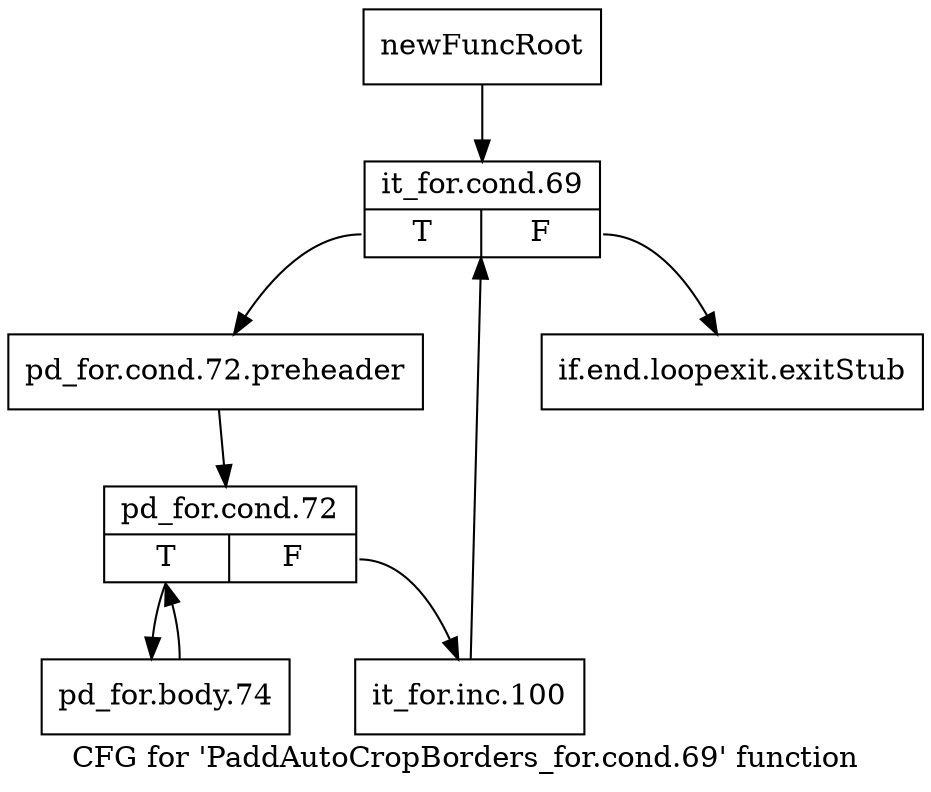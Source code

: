 digraph "CFG for 'PaddAutoCropBorders_for.cond.69' function" {
	label="CFG for 'PaddAutoCropBorders_for.cond.69' function";

	Node0x24f7200 [shape=record,label="{newFuncRoot}"];
	Node0x24f7200 -> Node0x24f72a0;
	Node0x24f7250 [shape=record,label="{if.end.loopexit.exitStub}"];
	Node0x24f72a0 [shape=record,label="{it_for.cond.69|{<s0>T|<s1>F}}"];
	Node0x24f72a0:s0 -> Node0x24f72f0;
	Node0x24f72a0:s1 -> Node0x24f7250;
	Node0x24f72f0 [shape=record,label="{pd_for.cond.72.preheader}"];
	Node0x24f72f0 -> Node0x24f7340;
	Node0x24f7340 [shape=record,label="{pd_for.cond.72|{<s0>T|<s1>F}}"];
	Node0x24f7340:s0 -> Node0x24f73e0;
	Node0x24f7340:s1 -> Node0x24f7390;
	Node0x24f7390 [shape=record,label="{it_for.inc.100}"];
	Node0x24f7390 -> Node0x24f72a0;
	Node0x24f73e0 [shape=record,label="{pd_for.body.74}"];
	Node0x24f73e0 -> Node0x24f7340;
}

